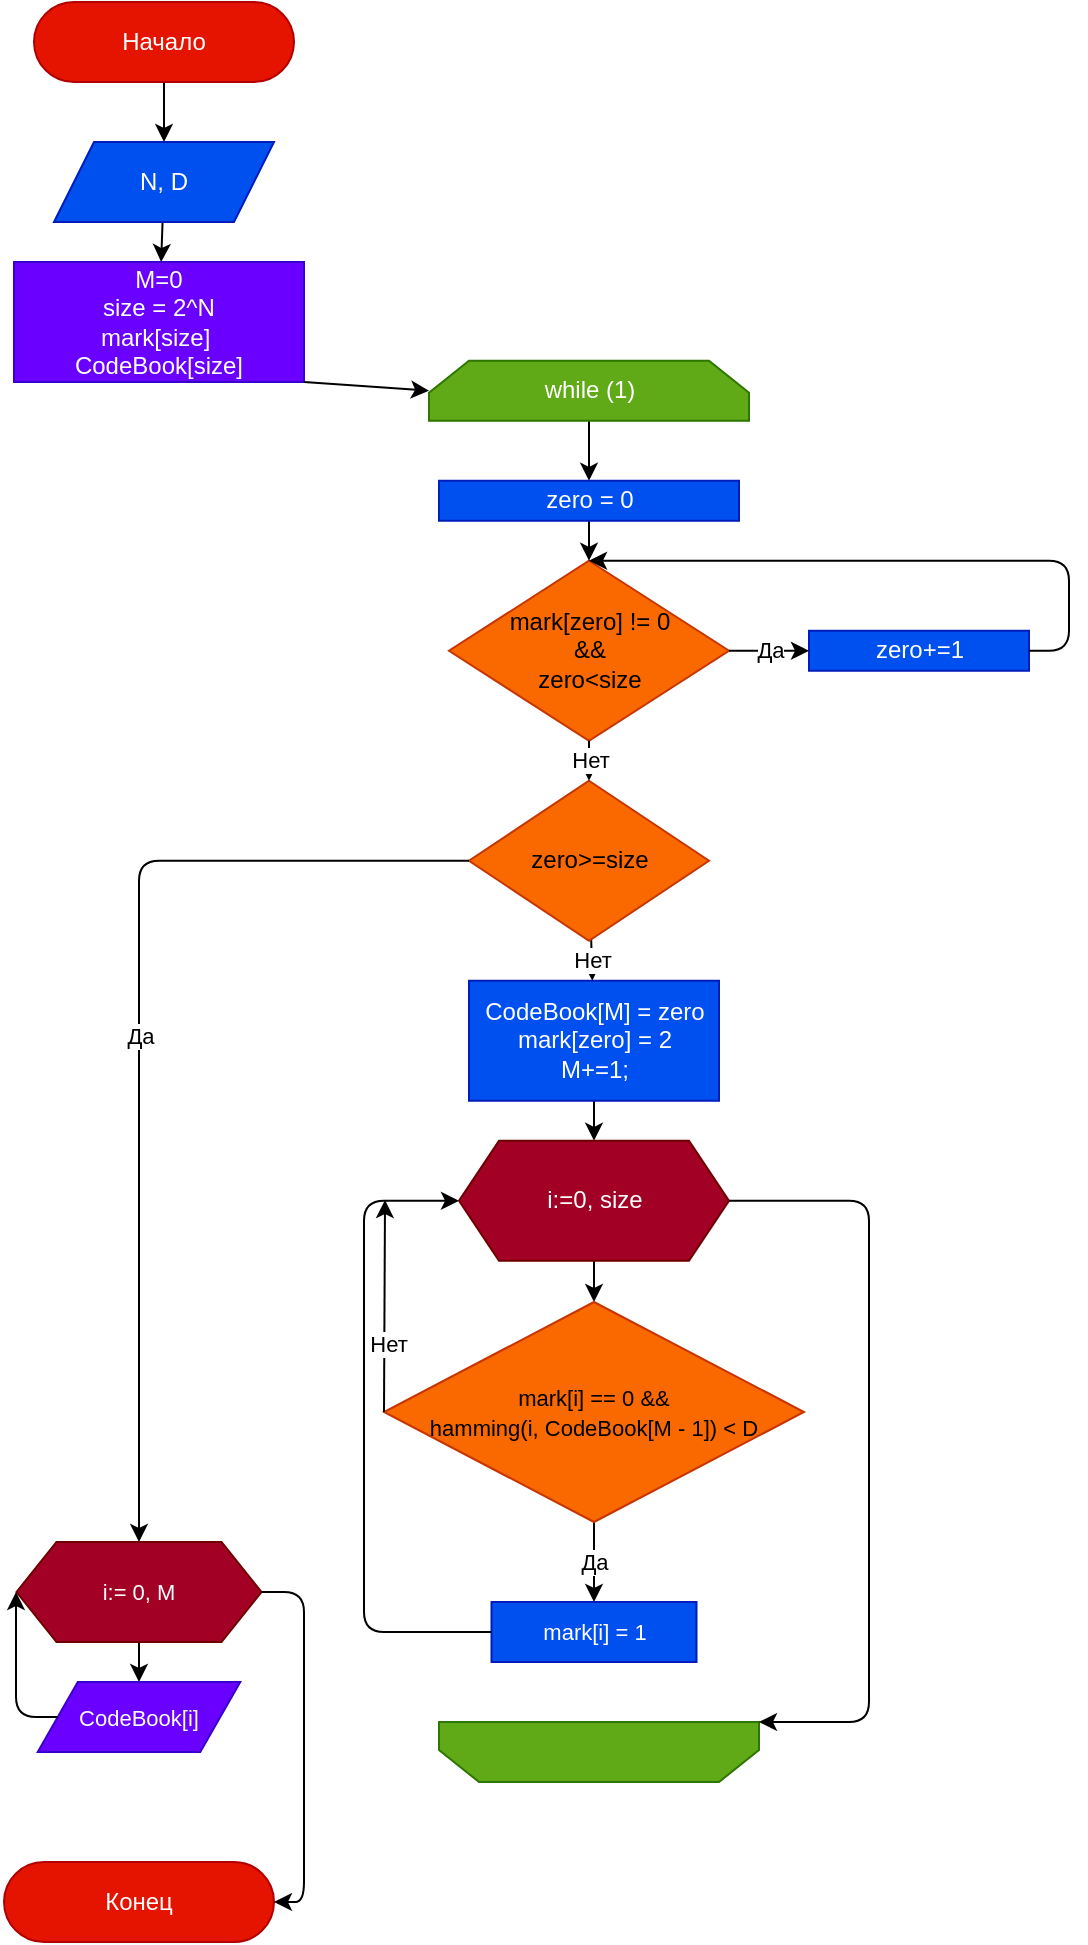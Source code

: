 <mxfile>
    <diagram id="HaNeNk5g9suAjnec3D8f" name="Page-1">
        <mxGraphModel dx="634" dy="613" grid="1" gridSize="10" guides="1" tooltips="1" connect="1" arrows="1" fold="1" page="1" pageScale="1" pageWidth="670" pageHeight="780" math="0" shadow="0">
            <root>
                <mxCell id="0"/>
                <mxCell id="1" parent="0"/>
                <mxCell id="5" value="" style="edgeStyle=none;html=1;" edge="1" parent="1" source="2" target="4">
                    <mxGeometry relative="1" as="geometry"/>
                </mxCell>
                <mxCell id="2" value="Начало" style="rounded=1;whiteSpace=wrap;html=1;arcSize=50;fillColor=#e51400;fontColor=#ffffff;strokeColor=#B20000;" vertex="1" parent="1">
                    <mxGeometry x="25" y="20" width="130" height="40" as="geometry"/>
                </mxCell>
                <mxCell id="3" value="Конец" style="rounded=1;whiteSpace=wrap;html=1;arcSize=50;fillColor=#e51400;fontColor=#ffffff;strokeColor=#B20000;" vertex="1" parent="1">
                    <mxGeometry x="10" y="950" width="135" height="40" as="geometry"/>
                </mxCell>
                <mxCell id="8" value="" style="edgeStyle=none;html=1;" edge="1" parent="1" source="4" target="7">
                    <mxGeometry relative="1" as="geometry"/>
                </mxCell>
                <mxCell id="4" value="N, D" style="shape=parallelogram;perimeter=parallelogramPerimeter;whiteSpace=wrap;html=1;fixedSize=1;fillColor=#0050ef;fontColor=#ffffff;strokeColor=#001DBC;" vertex="1" parent="1">
                    <mxGeometry x="35" y="90" width="110" height="40" as="geometry"/>
                </mxCell>
                <mxCell id="7" value="M=0&lt;br&gt;size = 2^N&lt;br&gt;mark[size]&amp;nbsp;&lt;br&gt;CodeBook[size]" style="rounded=0;whiteSpace=wrap;html=1;fillColor=#6a00ff;fontColor=#ffffff;strokeColor=#3700CC;" vertex="1" parent="1">
                    <mxGeometry x="15" y="150" width="145" height="60" as="geometry"/>
                </mxCell>
                <mxCell id="34" value="" style="edgeStyle=none;html=1;exitX=0.5;exitY=1;exitDx=0;exitDy=0;" edge="1" parent="1" source="35" target="15">
                    <mxGeometry relative="1" as="geometry">
                        <mxPoint x="302.5" y="239.38" as="sourcePoint"/>
                    </mxGeometry>
                </mxCell>
                <mxCell id="11" value="" style="endArrow=classic;html=1;exitX=1;exitY=1;exitDx=0;exitDy=0;entryX=0;entryY=0.5;entryDx=0;entryDy=0;" edge="1" parent="1" source="7" target="35">
                    <mxGeometry width="50" height="50" relative="1" as="geometry">
                        <mxPoint x="145" y="350" as="sourcePoint"/>
                        <mxPoint x="202.895" y="213.158" as="targetPoint"/>
                    </mxGeometry>
                </mxCell>
                <mxCell id="12" value="mark[zero] != 0 &lt;br&gt;&amp;amp;&amp;amp;&lt;br&gt;zero&amp;lt;size" style="rhombus;whiteSpace=wrap;html=1;fillColor=#fa6800;fontColor=#000000;strokeColor=#C73500;" vertex="1" parent="1">
                    <mxGeometry x="232.5" y="299.38" width="140" height="90" as="geometry"/>
                </mxCell>
                <mxCell id="16" value="" style="edgeStyle=none;html=1;" edge="1" parent="1" source="15" target="12">
                    <mxGeometry relative="1" as="geometry"/>
                </mxCell>
                <mxCell id="15" value="zero = 0" style="rounded=0;whiteSpace=wrap;html=1;fillColor=#0050ef;fontColor=#ffffff;strokeColor=#001DBC;" vertex="1" parent="1">
                    <mxGeometry x="227.5" y="259.38" width="150" height="20" as="geometry"/>
                </mxCell>
                <mxCell id="17" value="zero+=1" style="rounded=0;whiteSpace=wrap;html=1;fillColor=#0050ef;fontColor=#ffffff;strokeColor=#001DBC;" vertex="1" parent="1">
                    <mxGeometry x="412.5" y="334.38" width="110" height="20" as="geometry"/>
                </mxCell>
                <mxCell id="24" value="Да" style="endArrow=classic;html=1;exitX=1;exitY=0.5;exitDx=0;exitDy=0;entryX=0;entryY=0.5;entryDx=0;entryDy=0;" edge="1" parent="1" source="12" target="17">
                    <mxGeometry relative="1" as="geometry">
                        <mxPoint x="252.5" y="279.38" as="sourcePoint"/>
                        <mxPoint x="352.5" y="279.38" as="targetPoint"/>
                    </mxGeometry>
                </mxCell>
                <mxCell id="28" value="" style="edgeStyle=segmentEdgeStyle;endArrow=classic;html=1;entryX=0.5;entryY=0;entryDx=0;entryDy=0;exitX=1;exitY=0.5;exitDx=0;exitDy=0;" edge="1" parent="1" source="17" target="12">
                    <mxGeometry width="50" height="50" relative="1" as="geometry">
                        <mxPoint x="482.5" y="409.38" as="sourcePoint"/>
                        <mxPoint x="382.5" y="359.38" as="targetPoint"/>
                        <Array as="points">
                            <mxPoint x="542.5" y="344.38"/>
                            <mxPoint x="542.5" y="299.38"/>
                        </Array>
                    </mxGeometry>
                </mxCell>
                <mxCell id="33" value="Нет" style="edgeStyle=none;html=1;" edge="1" parent="1" source="29" target="32">
                    <mxGeometry relative="1" as="geometry"/>
                </mxCell>
                <mxCell id="29" value="zero&amp;gt;=size" style="rhombus;whiteSpace=wrap;html=1;fillColor=#fa6800;fontColor=#000000;strokeColor=#C73500;" vertex="1" parent="1">
                    <mxGeometry x="242.5" y="409.38" width="120" height="80" as="geometry"/>
                </mxCell>
                <mxCell id="30" value="Да" style="edgeStyle=segmentEdgeStyle;endArrow=classic;html=1;exitX=0;exitY=0.5;exitDx=0;exitDy=0;entryX=0.5;entryY=0;entryDx=0;entryDy=0;" edge="1" parent="1" source="29" target="50">
                    <mxGeometry width="50" height="50" relative="1" as="geometry">
                        <mxPoint x="170" y="470" as="sourcePoint"/>
                        <mxPoint x="78" y="820" as="targetPoint"/>
                    </mxGeometry>
                </mxCell>
                <mxCell id="31" value="Нет" style="endArrow=classic;html=1;exitX=0.5;exitY=1;exitDx=0;exitDy=0;entryX=0.5;entryY=0;entryDx=0;entryDy=0;" edge="1" parent="1" source="12" target="29">
                    <mxGeometry width="50" height="50" relative="1" as="geometry">
                        <mxPoint x="202.5" y="449.38" as="sourcePoint"/>
                        <mxPoint x="252.5" y="399.38" as="targetPoint"/>
                    </mxGeometry>
                </mxCell>
                <mxCell id="39" value="" style="edgeStyle=none;html=1;" edge="1" parent="1" source="32" target="38">
                    <mxGeometry relative="1" as="geometry"/>
                </mxCell>
                <mxCell id="32" value="CodeBook[M] = zero&lt;br&gt;mark[zero] = 2&lt;br&gt;M+=1;" style="rounded=0;whiteSpace=wrap;html=1;fillColor=#0050ef;fontColor=#ffffff;strokeColor=#001DBC;" vertex="1" parent="1">
                    <mxGeometry x="242.5" y="509.38" width="125" height="60" as="geometry"/>
                </mxCell>
                <mxCell id="35" value="while (1)" style="shape=loopLimit;whiteSpace=wrap;html=1;fillColor=#60a917;fontColor=#ffffff;strokeColor=#2D7600;" vertex="1" parent="1">
                    <mxGeometry x="222.5" y="199.38" width="160" height="30" as="geometry"/>
                </mxCell>
                <mxCell id="36" value="" style="shape=loopLimit;whiteSpace=wrap;html=1;rotation=-180;fillColor=#60a917;fontColor=#ffffff;strokeColor=#2D7600;" vertex="1" parent="1">
                    <mxGeometry x="227.5" y="880" width="160" height="30" as="geometry"/>
                </mxCell>
                <mxCell id="41" value="" style="edgeStyle=none;html=1;fontSize=11;entryX=0.5;entryY=0;entryDx=0;entryDy=0;" edge="1" parent="1" source="38" target="40">
                    <mxGeometry relative="1" as="geometry">
                        <mxPoint x="303.682" y="679.999" as="targetPoint"/>
                    </mxGeometry>
                </mxCell>
                <mxCell id="38" value="i:=0, size" style="shape=hexagon;perimeter=hexagonPerimeter2;whiteSpace=wrap;html=1;fixedSize=1;fillColor=#a20025;fontColor=#ffffff;strokeColor=#6F0000;" vertex="1" parent="1">
                    <mxGeometry x="237.5" y="589.38" width="135" height="60" as="geometry"/>
                </mxCell>
                <mxCell id="43" value="Да" style="edgeStyle=none;html=1;fontSize=11;" edge="1" parent="1" source="40" target="42">
                    <mxGeometry relative="1" as="geometry"/>
                </mxCell>
                <mxCell id="40" value="&lt;font style=&quot;font-size: 11px&quot;&gt;mark[i] == 0 &amp;amp;&amp;amp;&lt;br&gt;hamming(i, CodeBook[M - 1]) &amp;lt; D&lt;/font&gt;" style="rhombus;whiteSpace=wrap;html=1;fillColor=#fa6800;fontColor=#000000;strokeColor=#C73500;" vertex="1" parent="1">
                    <mxGeometry x="200" y="670" width="210" height="110" as="geometry"/>
                </mxCell>
                <mxCell id="42" value="mark[i] = 1" style="rounded=0;whiteSpace=wrap;html=1;fontSize=11;fillColor=#0050ef;fontColor=#ffffff;strokeColor=#001DBC;" vertex="1" parent="1">
                    <mxGeometry x="253.75" y="820" width="102.5" height="30" as="geometry"/>
                </mxCell>
                <mxCell id="44" value="" style="edgeStyle=elbowEdgeStyle;elbow=horizontal;endArrow=classic;html=1;fontSize=11;entryX=0;entryY=0.5;entryDx=0;entryDy=0;exitX=0;exitY=0.5;exitDx=0;exitDy=0;" edge="1" parent="1" source="42" target="38">
                    <mxGeometry width="50" height="50" relative="1" as="geometry">
                        <mxPoint x="290" y="840" as="sourcePoint"/>
                        <mxPoint x="400" y="670" as="targetPoint"/>
                        <Array as="points">
                            <mxPoint x="190" y="750"/>
                        </Array>
                    </mxGeometry>
                </mxCell>
                <mxCell id="46" value="" style="endArrow=classic;html=1;fontSize=11;exitX=0;exitY=0.5;exitDx=0;exitDy=0;" edge="1" parent="1" source="40">
                    <mxGeometry width="50" height="50" relative="1" as="geometry">
                        <mxPoint x="182.5" y="720" as="sourcePoint"/>
                        <mxPoint x="200.5" y="619" as="targetPoint"/>
                    </mxGeometry>
                </mxCell>
                <mxCell id="47" value="Нет" style="edgeLabel;html=1;align=center;verticalAlign=middle;resizable=0;points=[];fontSize=11;" vertex="1" connectable="0" parent="46">
                    <mxGeometry x="-0.348" y="-2" relative="1" as="geometry">
                        <mxPoint as="offset"/>
                    </mxGeometry>
                </mxCell>
                <mxCell id="48" value="" style="edgeStyle=elbowEdgeStyle;elbow=horizontal;endArrow=classic;html=1;fontSize=11;exitX=1;exitY=0.5;exitDx=0;exitDy=0;entryX=0;entryY=1;entryDx=0;entryDy=0;" edge="1" parent="1" source="38" target="36">
                    <mxGeometry width="50" height="50" relative="1" as="geometry">
                        <mxPoint x="182.5" y="720" as="sourcePoint"/>
                        <mxPoint x="322.5" y="910" as="targetPoint"/>
                        <Array as="points">
                            <mxPoint x="442.5" y="760"/>
                        </Array>
                    </mxGeometry>
                </mxCell>
                <mxCell id="53" value="" style="edgeStyle=none;html=1;fontFamily=Helvetica;fontSize=11;" edge="1" parent="1" source="50" target="52">
                    <mxGeometry relative="1" as="geometry"/>
                </mxCell>
                <mxCell id="50" value="i:= 0, M" style="shape=hexagon;perimeter=hexagonPerimeter2;whiteSpace=wrap;html=1;fixedSize=1;fontSize=11;fillColor=#a20025;fontColor=#ffffff;strokeColor=#6F0000;" vertex="1" parent="1">
                    <mxGeometry x="16.25" y="790" width="122.5" height="50" as="geometry"/>
                </mxCell>
                <mxCell id="52" value="CodeBook[i]" style="shape=parallelogram;perimeter=parallelogramPerimeter;whiteSpace=wrap;html=1;fixedSize=1;fontFamily=Helvetica;fontSize=11;fillColor=#6a00ff;fontColor=#ffffff;strokeColor=#3700CC;" vertex="1" parent="1">
                    <mxGeometry x="26.88" y="860" width="101.25" height="35" as="geometry"/>
                </mxCell>
                <mxCell id="55" value="" style="edgeStyle=elbowEdgeStyle;elbow=horizontal;endArrow=classic;html=1;fontFamily=Helvetica;fontSize=11;exitX=0;exitY=0.5;exitDx=0;exitDy=0;entryX=0;entryY=0.5;entryDx=0;entryDy=0;" edge="1" parent="1" source="52" target="50">
                    <mxGeometry width="50" height="50" relative="1" as="geometry">
                        <mxPoint x="90" y="890" as="sourcePoint"/>
                        <mxPoint x="140" y="840" as="targetPoint"/>
                        <Array as="points">
                            <mxPoint x="16" y="840"/>
                        </Array>
                    </mxGeometry>
                </mxCell>
                <mxCell id="56" value="" style="edgeStyle=segmentEdgeStyle;endArrow=classic;html=1;fontFamily=Helvetica;fontSize=11;exitX=1;exitY=0.5;exitDx=0;exitDy=0;entryX=1;entryY=0.5;entryDx=0;entryDy=0;" edge="1" parent="1" source="50" target="3">
                    <mxGeometry width="50" height="50" relative="1" as="geometry">
                        <mxPoint x="90" y="890" as="sourcePoint"/>
                        <mxPoint x="120" y="960" as="targetPoint"/>
                        <Array as="points">
                            <mxPoint x="160" y="815"/>
                            <mxPoint x="160" y="970"/>
                        </Array>
                    </mxGeometry>
                </mxCell>
            </root>
        </mxGraphModel>
    </diagram>
</mxfile>